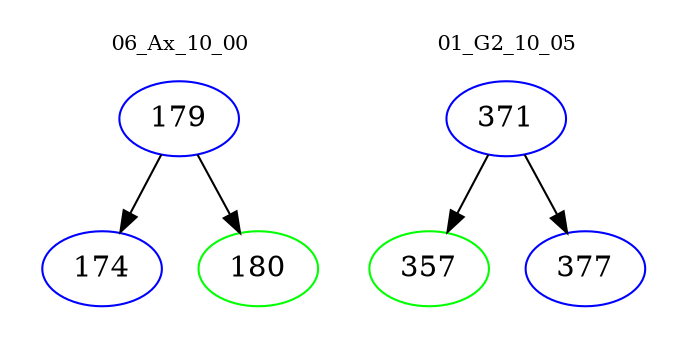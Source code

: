 digraph{
subgraph cluster_0 {
color = white
label = "06_Ax_10_00";
fontsize=10;
T0_179 [label="179", color="blue"]
T0_179 -> T0_174 [color="black"]
T0_174 [label="174", color="blue"]
T0_179 -> T0_180 [color="black"]
T0_180 [label="180", color="green"]
}
subgraph cluster_1 {
color = white
label = "01_G2_10_05";
fontsize=10;
T1_371 [label="371", color="blue"]
T1_371 -> T1_357 [color="black"]
T1_357 [label="357", color="green"]
T1_371 -> T1_377 [color="black"]
T1_377 [label="377", color="blue"]
}
}
